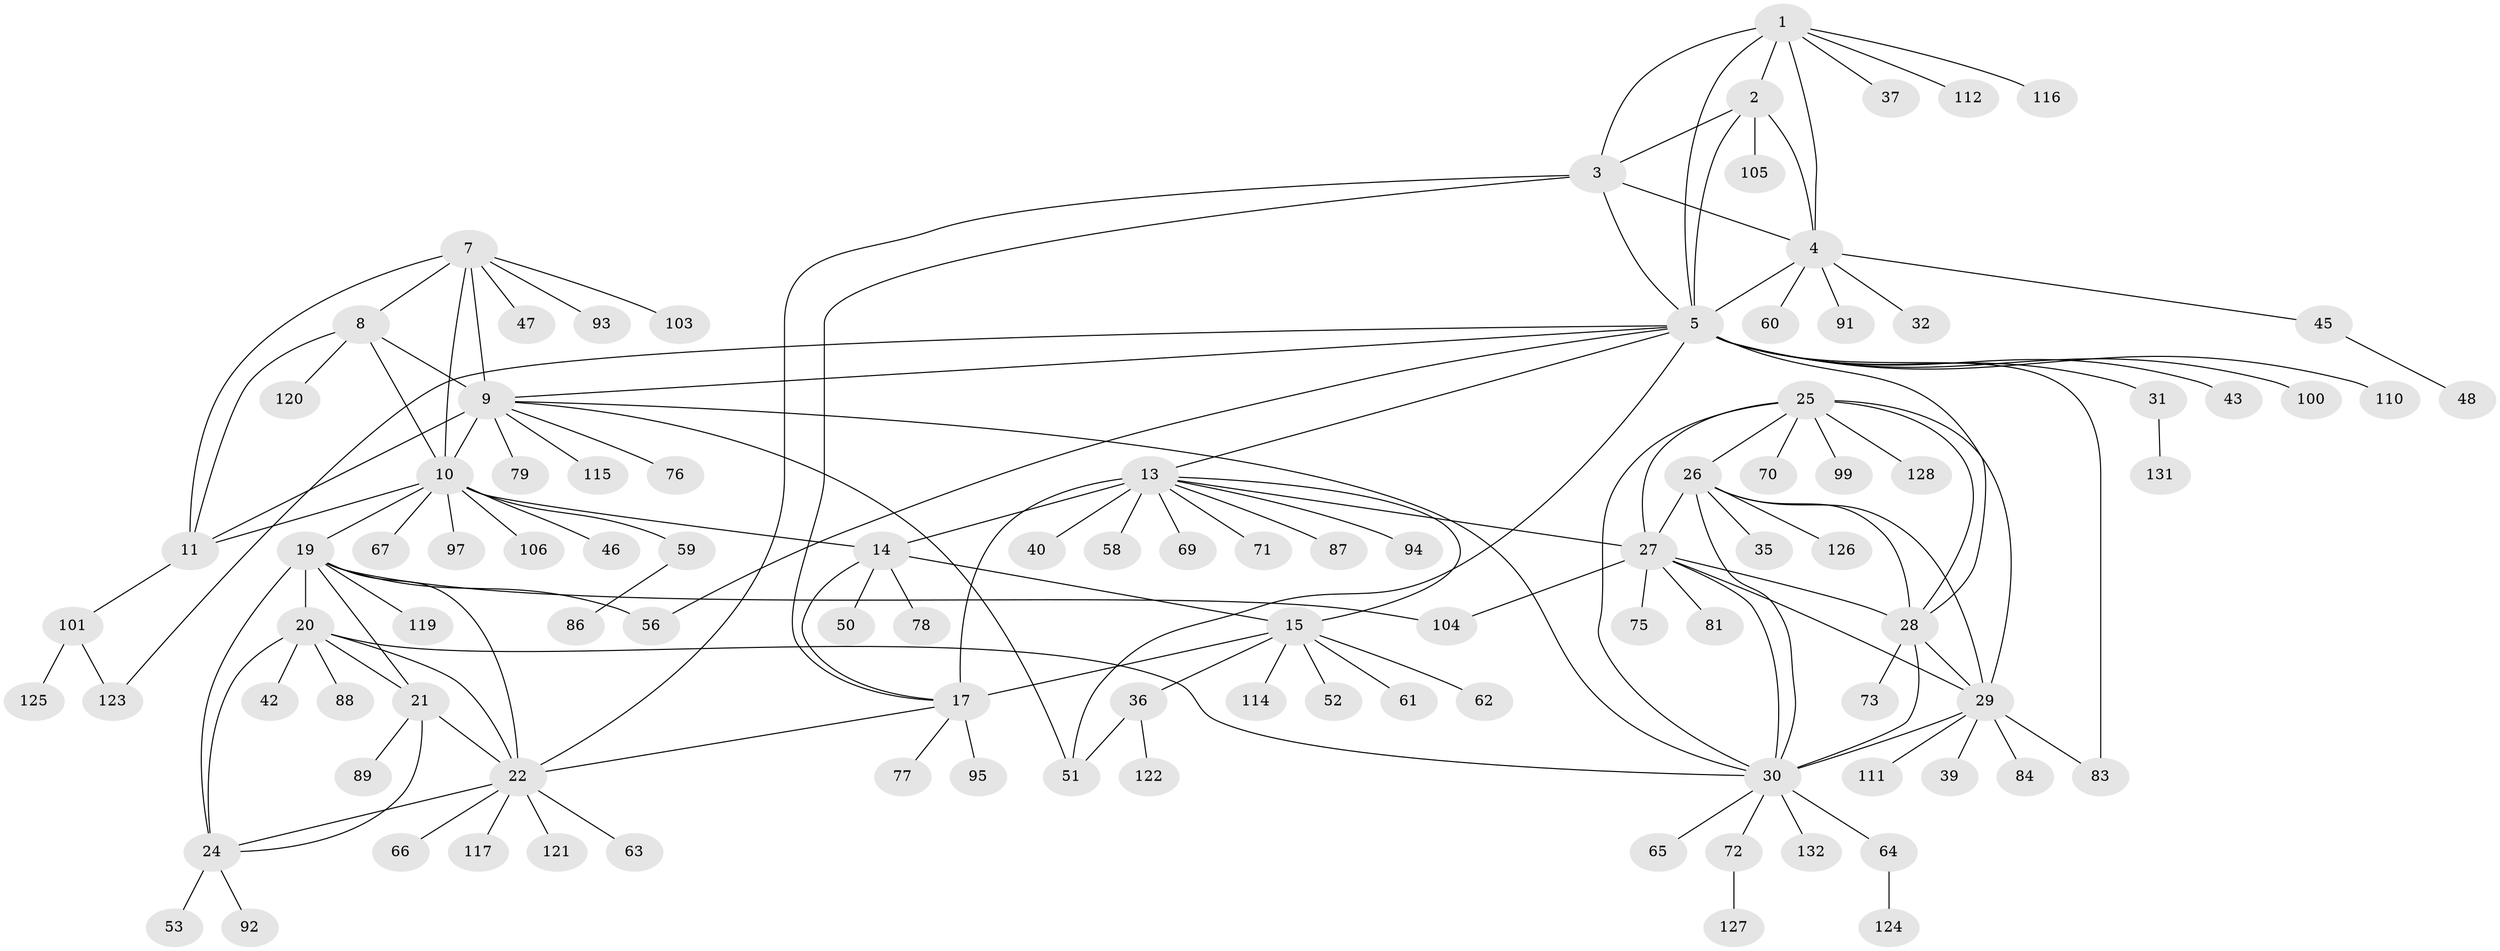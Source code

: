 // Generated by graph-tools (version 1.1) at 2025/24/03/03/25 07:24:09]
// undirected, 102 vertices, 145 edges
graph export_dot {
graph [start="1"]
  node [color=gray90,style=filled];
  1 [super="+74"];
  2 [super="+6"];
  3 [super="+54"];
  4 [super="+82"];
  5 [super="+57"];
  7 [super="+85"];
  8 [super="+80"];
  9 [super="+12"];
  10 [super="+34"];
  11;
  13 [super="+16"];
  14 [super="+102"];
  15 [super="+129"];
  17 [super="+18"];
  19 [super="+23"];
  20 [super="+41"];
  21;
  22 [super="+107"];
  24 [super="+49"];
  25 [super="+98"];
  26 [super="+55"];
  27 [super="+33"];
  28 [super="+68"];
  29 [super="+130"];
  30 [super="+38"];
  31;
  32;
  35;
  36 [super="+44"];
  37;
  39;
  40;
  42;
  43;
  45;
  46;
  47;
  48;
  50;
  51 [super="+113"];
  52;
  53;
  56;
  58;
  59;
  60;
  61;
  62;
  63;
  64;
  65;
  66;
  67;
  69;
  70;
  71;
  72 [super="+90"];
  73;
  75;
  76;
  77;
  78;
  79;
  81;
  83 [super="+96"];
  84;
  86;
  87;
  88 [super="+109"];
  89;
  91;
  92;
  93;
  94;
  95;
  97;
  99;
  100;
  101 [super="+108"];
  103;
  104;
  105;
  106;
  110 [super="+118"];
  111;
  112;
  114;
  115;
  116;
  117;
  119;
  120;
  121;
  122;
  123;
  124;
  125;
  126;
  127;
  128;
  131;
  132;
  1 -- 2 [weight=2];
  1 -- 3;
  1 -- 4;
  1 -- 5;
  1 -- 37;
  1 -- 112;
  1 -- 116;
  2 -- 3 [weight=2];
  2 -- 4 [weight=2];
  2 -- 5 [weight=2];
  2 -- 105;
  3 -- 4;
  3 -- 5;
  3 -- 22;
  3 -- 17;
  4 -- 5;
  4 -- 32;
  4 -- 45;
  4 -- 60;
  4 -- 91;
  5 -- 28;
  5 -- 31;
  5 -- 43;
  5 -- 51;
  5 -- 56;
  5 -- 100;
  5 -- 110;
  5 -- 123;
  5 -- 9;
  5 -- 13;
  5 -- 83;
  7 -- 8;
  7 -- 9 [weight=2];
  7 -- 10;
  7 -- 11;
  7 -- 47;
  7 -- 103;
  7 -- 93;
  8 -- 9 [weight=2];
  8 -- 10;
  8 -- 11;
  8 -- 120;
  9 -- 10 [weight=2];
  9 -- 11 [weight=2];
  9 -- 51;
  9 -- 76;
  9 -- 79;
  9 -- 115;
  9 -- 30;
  10 -- 11;
  10 -- 14 [weight=2];
  10 -- 19;
  10 -- 46;
  10 -- 59;
  10 -- 67;
  10 -- 97;
  10 -- 106;
  11 -- 101;
  13 -- 14 [weight=2];
  13 -- 15 [weight=2];
  13 -- 17 [weight=4];
  13 -- 27;
  13 -- 69;
  13 -- 71;
  13 -- 40;
  13 -- 87;
  13 -- 58;
  13 -- 94;
  14 -- 15;
  14 -- 17 [weight=2];
  14 -- 50;
  14 -- 78;
  15 -- 17 [weight=2];
  15 -- 36;
  15 -- 52;
  15 -- 61;
  15 -- 62;
  15 -- 114;
  17 -- 22;
  17 -- 77;
  17 -- 95;
  19 -- 20 [weight=2];
  19 -- 21 [weight=2];
  19 -- 22 [weight=2];
  19 -- 24 [weight=2];
  19 -- 56;
  19 -- 104;
  19 -- 119;
  20 -- 21;
  20 -- 22;
  20 -- 24;
  20 -- 30;
  20 -- 42;
  20 -- 88;
  21 -- 22;
  21 -- 24;
  21 -- 89;
  22 -- 24;
  22 -- 63;
  22 -- 66;
  22 -- 117;
  22 -- 121;
  24 -- 92;
  24 -- 53;
  25 -- 26;
  25 -- 27;
  25 -- 28;
  25 -- 29;
  25 -- 30;
  25 -- 70;
  25 -- 99;
  25 -- 128;
  26 -- 27;
  26 -- 28;
  26 -- 29;
  26 -- 30;
  26 -- 35;
  26 -- 126;
  27 -- 28;
  27 -- 29;
  27 -- 30;
  27 -- 81;
  27 -- 104;
  27 -- 75;
  28 -- 29;
  28 -- 30;
  28 -- 73;
  29 -- 30;
  29 -- 39;
  29 -- 83;
  29 -- 84;
  29 -- 111;
  30 -- 65;
  30 -- 132;
  30 -- 64;
  30 -- 72;
  31 -- 131;
  36 -- 122;
  36 -- 51;
  45 -- 48;
  59 -- 86;
  64 -- 124;
  72 -- 127;
  101 -- 123;
  101 -- 125;
}
